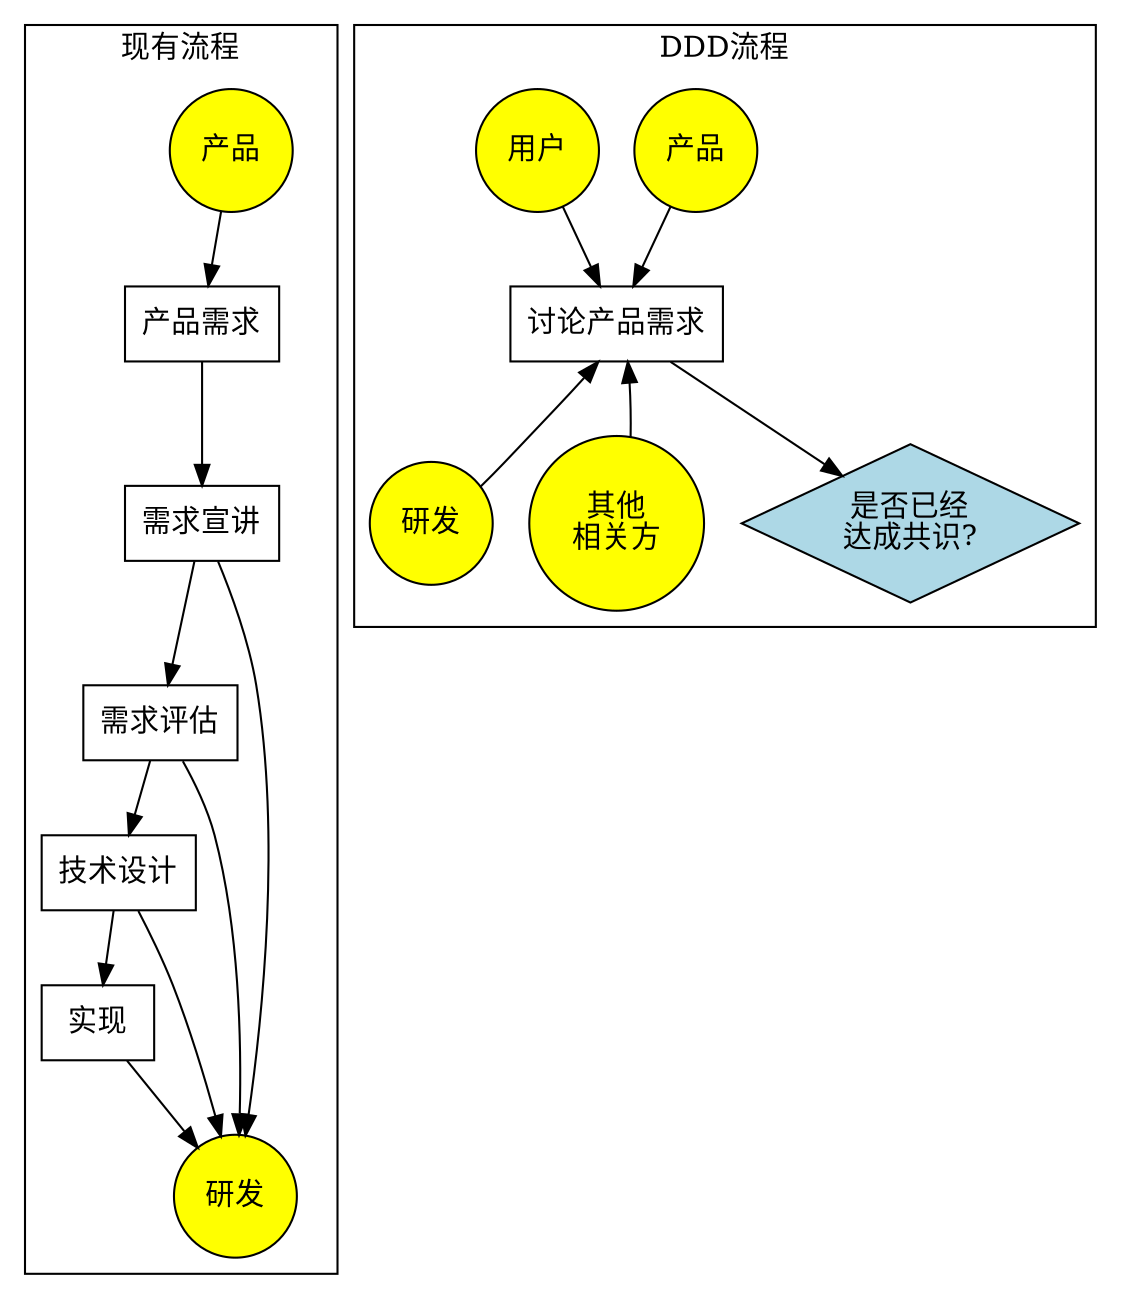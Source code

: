 digraph processVs {
    node[shape=box]
    subgraph cluster_old {
        p_des[label="产品需求"]
        p_pub[label="需求宣讲"]
        d_est[label="需求评估"]
        d_des[label="技术设计"]
        d_imp[label="实现"]

        p_des->p_pub->d_est->d_des->d_imp
        node[shape=circle, style=filled, fillcolor=yellow]
        pm[label="产品"]
        dev[label="研发"]
        pm->p_des
        p_pub->dev
        d_est->dev
        d_des->dev
        d_imp->dev
        edge[style=invis]
        pm->dev
        
        label="现有流程";
    }



    subgraph cluster_ddd {
    
        p_dis[label="讨论产品需求"]

        node[shape="circle";style=filled;fillcolor=yellow]
        m_pm[label="产品"]
        m_dev[label="研发"]
        m_user[label="用户"]
        m_rel[label="其他\n相关方"]
        done[label="是否已经\n达成共识?";shape=diamond;fillcolor=lightblue]
      
        {m_pm, m_dev,m_user,m_rel}->p_dis[headtip=inv]
        
        p_dis->done

        edge[style=invis]
        p_dis->m_rel
        p_dis->m_dev



        label="DDD流程"

    }
}